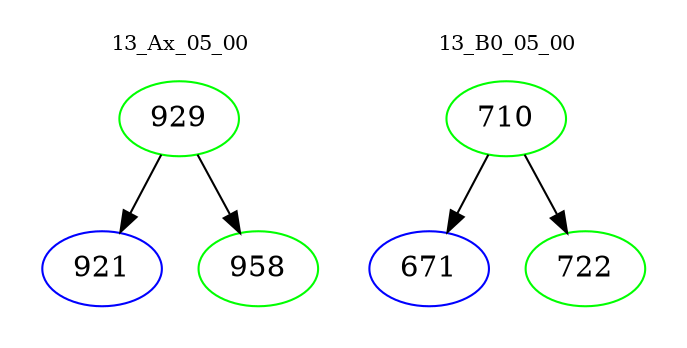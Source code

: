 digraph{
subgraph cluster_0 {
color = white
label = "13_Ax_05_00";
fontsize=10;
T0_929 [label="929", color="green"]
T0_929 -> T0_921 [color="black"]
T0_921 [label="921", color="blue"]
T0_929 -> T0_958 [color="black"]
T0_958 [label="958", color="green"]
}
subgraph cluster_1 {
color = white
label = "13_B0_05_00";
fontsize=10;
T1_710 [label="710", color="green"]
T1_710 -> T1_671 [color="black"]
T1_671 [label="671", color="blue"]
T1_710 -> T1_722 [color="black"]
T1_722 [label="722", color="green"]
}
}
